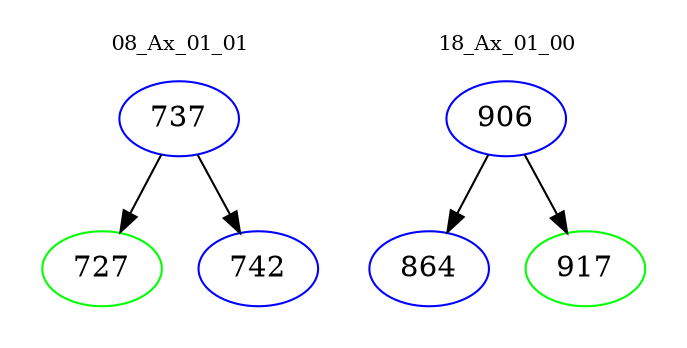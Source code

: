 digraph{
subgraph cluster_0 {
color = white
label = "08_Ax_01_01";
fontsize=10;
T0_737 [label="737", color="blue"]
T0_737 -> T0_727 [color="black"]
T0_727 [label="727", color="green"]
T0_737 -> T0_742 [color="black"]
T0_742 [label="742", color="blue"]
}
subgraph cluster_1 {
color = white
label = "18_Ax_01_00";
fontsize=10;
T1_906 [label="906", color="blue"]
T1_906 -> T1_864 [color="black"]
T1_864 [label="864", color="blue"]
T1_906 -> T1_917 [color="black"]
T1_917 [label="917", color="green"]
}
}
